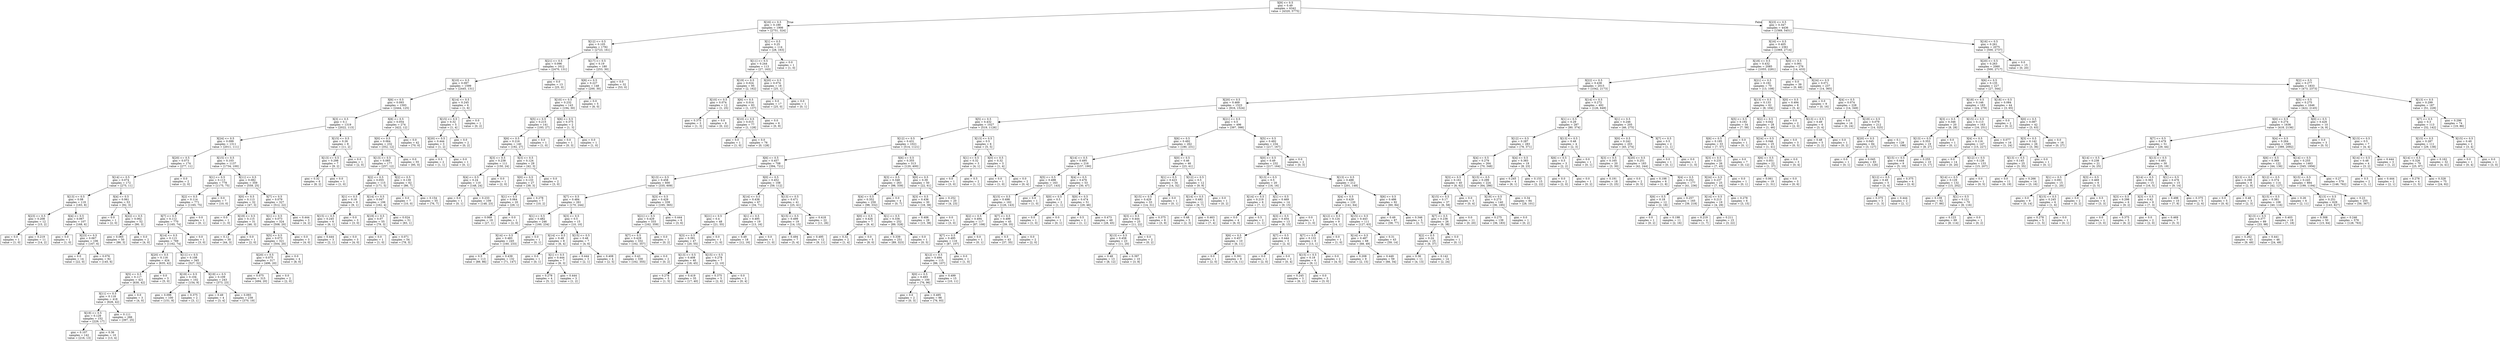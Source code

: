 digraph Tree {
node [shape=box] ;
0 [label="X[9] <= 0.5\ngini = 0.49\nsamples = 6342\nvalue = [4320, 5775]"] ;
1 [label="X[16] <= 0.5\ngini = 0.189\nsamples = 1906\nvalue = [2751, 324]"] ;
0 -> 1 [labeldistance=2.5, labelangle=45, headlabel="True"] ;
2 [label="X[12] <= 0.5\ngini = 0.105\nsamples = 1792\nvalue = [2723, 161]"] ;
1 -> 2 ;
3 [label="X[21] <= 0.5\ngini = 0.096\nsamples = 1612\nvalue = [2470, 131]"] ;
2 -> 3 ;
4 [label="X[10] <= 0.5\ngini = 0.097\nsamples = 1599\nvalue = [2445, 131]"] ;
3 -> 4 ;
5 [label="X[6] <= 0.5\ngini = 0.093\nsamples = 1593\nvalue = [2444, 125]"] ;
4 -> 5 ;
6 [label="X[3] <= 0.5\ngini = 0.1\nsamples = 1319\nvalue = [2022, 113]"] ;
5 -> 6 ;
7 [label="X[24] <= 0.5\ngini = 0.099\nsamples = 1311\nvalue = [2011, 111]"] ;
6 -> 7 ;
8 [label="X[20] <= 0.5\ngini = 0.073\nsamples = 174\nvalue = [277, 11]"] ;
7 -> 8 ;
9 [label="X[14] <= 0.5\ngini = 0.074\nsamples = 172\nvalue = [275, 11]"] ;
8 -> 9 ;
10 [label="X[13] <= 0.5\ngini = 0.08\nsamples = 119\nvalue = [183, 8]"] ;
9 -> 10 ;
11 [label="X[23] <= 0.5\ngini = 0.208\nsamples = 12\nvalue = [15, 2]"] ;
10 -> 11 ;
12 [label="gini = 0.0\nsamples = 1\nvalue = [1, 0]"] ;
11 -> 12 ;
13 [label="gini = 0.219\nsamples = 11\nvalue = [14, 2]"] ;
11 -> 13 ;
14 [label="X[4] <= 0.5\ngini = 0.067\nsamples = 107\nvalue = [168, 6]"] ;
10 -> 14 ;
15 [label="gini = 0.0\nsamples = 1\nvalue = [1, 0]"] ;
14 -> 15 ;
16 [label="X[23] <= 0.5\ngini = 0.067\nsamples = 106\nvalue = [167, 6]"] ;
14 -> 16 ;
17 [label="gini = 0.0\nsamples = 14\nvalue = [22, 0]"] ;
16 -> 17 ;
18 [label="gini = 0.076\nsamples = 92\nvalue = [145, 6]"] ;
16 -> 18 ;
19 [label="X[4] <= 0.5\ngini = 0.061\nsamples = 53\nvalue = [92, 3]"] ;
9 -> 19 ;
20 [label="gini = 0.0\nsamples = 1\nvalue = [2, 0]"] ;
19 -> 20 ;
21 [label="X[22] <= 0.5\ngini = 0.062\nsamples = 52\nvalue = [90, 3]"] ;
19 -> 21 ;
22 [label="gini = 0.065\nsamples = 50\nvalue = [86, 3]"] ;
21 -> 22 ;
23 [label="gini = 0.0\nsamples = 2\nvalue = [4, 0]"] ;
21 -> 23 ;
24 [label="gini = 0.0\nsamples = 2\nvalue = [2, 0]"] ;
8 -> 24 ;
25 [label="X[15] <= 0.5\ngini = 0.103\nsamples = 1137\nvalue = [1734, 100]"] ;
7 -> 25 ;
26 [label="X[1] <= 0.5\ngini = 0.113\nsamples = 778\nvalue = [1175, 75]"] ;
25 -> 26 ;
27 [label="X[2] <= 0.5\ngini = 0.114\nsamples = 771\nvalue = [1165, 75]"] ;
26 -> 27 ;
28 [label="X[7] <= 0.5\ngini = 0.112\nsamples = 770\nvalue = [1165, 74]"] ;
27 -> 28 ;
29 [label="X[14] <= 0.5\ngini = 0.113\nsamples = 769\nvalue = [1162, 74]"] ;
28 -> 29 ;
30 [label="X[20] <= 0.5\ngini = 0.116\nsamples = 424\nvalue = [635, 42]"] ;
29 -> 30 ;
31 [label="X[5] <= 0.5\ngini = 0.117\nsamples = 421\nvalue = [630, 42]"] ;
30 -> 31 ;
32 [label="X[11] <= 0.5\ngini = 0.118\nsamples = 418\nvalue = [626, 42]"] ;
31 -> 32 ;
33 [label="X[19] <= 0.5\ngini = 0.129\nsamples = 152\nvalue = [229, 17]"] ;
32 -> 33 ;
34 [label="gini = 0.107\nsamples = 142\nvalue = [216, 13]"] ;
33 -> 34 ;
35 [label="gini = 0.36\nsamples = 10\nvalue = [13, 4]"] ;
33 -> 35 ;
36 [label="gini = 0.111\nsamples = 266\nvalue = [397, 25]"] ;
32 -> 36 ;
37 [label="gini = 0.0\nsamples = 3\nvalue = [4, 0]"] ;
31 -> 37 ;
38 [label="gini = 0.0\nsamples = 3\nvalue = [5, 0]"] ;
30 -> 38 ;
39 [label="X[11] <= 0.5\ngini = 0.108\nsamples = 345\nvalue = [527, 32]"] ;
29 -> 39 ;
40 [label="X[19] <= 0.5\ngini = 0.104\nsamples = 102\nvalue = [154, 9]"] ;
39 -> 40 ;
41 [label="gini = 0.096\nsamples = 100\nvalue = [151, 8]"] ;
40 -> 41 ;
42 [label="gini = 0.375\nsamples = 2\nvalue = [3, 1]"] ;
40 -> 42 ;
43 [label="X[19] <= 0.5\ngini = 0.109\nsamples = 243\nvalue = [373, 23]"] ;
39 -> 43 ;
44 [label="gini = 0.49\nsamples = 4\nvalue = [3, 4]"] ;
43 -> 44 ;
45 [label="gini = 0.093\nsamples = 239\nvalue = [370, 19]"] ;
43 -> 45 ;
46 [label="gini = 0.0\nsamples = 1\nvalue = [3, 0]"] ;
28 -> 46 ;
47 [label="gini = 0.0\nsamples = 1\nvalue = [0, 1]"] ;
27 -> 47 ;
48 [label="gini = 0.0\nsamples = 7\nvalue = [10, 0]"] ;
26 -> 48 ;
49 [label="X[11] <= 0.5\ngini = 0.082\nsamples = 359\nvalue = [559, 25]"] ;
25 -> 49 ;
50 [label="X[0] <= 0.5\ngini = 0.113\nsamples = 32\nvalue = [47, 3]"] ;
49 -> 50 ;
51 [label="gini = 0.0\nsamples = 1\nvalue = [1, 0]"] ;
50 -> 51 ;
52 [label="X[19] <= 0.5\ngini = 0.115\nsamples = 31\nvalue = [46, 3]"] ;
50 -> 52 ;
53 [label="gini = 0.12\nsamples = 30\nvalue = [44, 3]"] ;
52 -> 53 ;
54 [label="gini = 0.0\nsamples = 1\nvalue = [2, 0]"] ;
52 -> 54 ;
55 [label="X[7] <= 0.5\ngini = 0.079\nsamples = 327\nvalue = [512, 22]"] ;
49 -> 55 ;
56 [label="X[1] <= 0.5\ngini = 0.073\nsamples = 324\nvalue = [508, 20]"] ;
55 -> 56 ;
57 [label="X[5] <= 0.5\ngini = 0.073\nsamples = 321\nvalue = [504, 20]"] ;
56 -> 57 ;
58 [label="X[20] <= 0.5\ngini = 0.075\nsamples = 317\nvalue = [496, 20]"] ;
57 -> 58 ;
59 [label="gini = 0.075\nsamples = 315\nvalue = [494, 20]"] ;
58 -> 59 ;
60 [label="gini = 0.0\nsamples = 2\nvalue = [2, 0]"] ;
58 -> 60 ;
61 [label="gini = 0.0\nsamples = 4\nvalue = [8, 0]"] ;
57 -> 61 ;
62 [label="gini = 0.0\nsamples = 3\nvalue = [4, 0]"] ;
56 -> 62 ;
63 [label="gini = 0.444\nsamples = 3\nvalue = [4, 2]"] ;
55 -> 63 ;
64 [label="X[15] <= 0.5\ngini = 0.26\nsamples = 8\nvalue = [11, 2]"] ;
6 -> 64 ;
65 [label="X[13] <= 0.5\ngini = 0.298\nsamples = 7\nvalue = [9, 2]"] ;
64 -> 65 ;
66 [label="gini = 0.32\nsamples = 6\nvalue = [8, 2]"] ;
65 -> 66 ;
67 [label="gini = 0.0\nsamples = 1\nvalue = [1, 0]"] ;
65 -> 67 ;
68 [label="gini = 0.0\nsamples = 1\nvalue = [2, 0]"] ;
64 -> 68 ;
69 [label="X[8] <= 0.5\ngini = 0.054\nsamples = 274\nvalue = [422, 12]"] ;
5 -> 69 ;
70 [label="X[0] <= 0.5\ngini = 0.064\nsamples = 232\nvalue = [352, 12]"] ;
69 -> 70 ;
71 [label="X[13] <= 0.5\ngini = 0.085\nsamples = 177\nvalue = [257, 12]"] ;
70 -> 71 ;
72 [label="X[2] <= 0.5\ngini = 0.055\nsamples = 115\nvalue = [171, 5]"] ;
71 -> 72 ;
73 [label="X[1] <= 0.5\ngini = 0.18\nsamples = 9\nvalue = [9, 1]"] ;
72 -> 73 ;
74 [label="X[15] <= 0.5\ngini = 0.245\nsamples = 6\nvalue = [6, 1]"] ;
73 -> 74 ;
75 [label="gini = 0.444\nsamples = 3\nvalue = [2, 1]"] ;
74 -> 75 ;
76 [label="gini = 0.0\nsamples = 3\nvalue = [4, 0]"] ;
74 -> 76 ;
77 [label="gini = 0.0\nsamples = 3\nvalue = [3, 0]"] ;
73 -> 77 ;
78 [label="X[14] <= 0.5\ngini = 0.047\nsamples = 106\nvalue = [162, 4]"] ;
72 -> 78 ;
79 [label="X[19] <= 0.5\ngini = 0.07\nsamples = 55\nvalue = [79, 3]"] ;
78 -> 79 ;
80 [label="gini = 0.0\nsamples = 1\nvalue = [1, 0]"] ;
79 -> 80 ;
81 [label="gini = 0.071\nsamples = 54\nvalue = [78, 3]"] ;
79 -> 81 ;
82 [label="gini = 0.024\nsamples = 51\nvalue = [83, 1]"] ;
78 -> 82 ;
83 [label="X[2] <= 0.5\ngini = 0.139\nsamples = 62\nvalue = [86, 7]"] ;
71 -> 83 ;
84 [label="gini = 0.0\nsamples = 7\nvalue = [10, 0]"] ;
83 -> 84 ;
85 [label="gini = 0.154\nsamples = 55\nvalue = [76, 7]"] ;
83 -> 85 ;
86 [label="gini = 0.0\nsamples = 55\nvalue = [95, 0]"] ;
70 -> 86 ;
87 [label="gini = 0.0\nsamples = 42\nvalue = [70, 0]"] ;
69 -> 87 ;
88 [label="X[14] <= 0.5\ngini = 0.245\nsamples = 6\nvalue = [1, 6]"] ;
4 -> 88 ;
89 [label="X[15] <= 0.5\ngini = 0.32\nsamples = 5\nvalue = [1, 4]"] ;
88 -> 89 ;
90 [label="X[20] <= 0.5\ngini = 0.444\nsamples = 3\nvalue = [1, 2]"] ;
89 -> 90 ;
91 [label="gini = 0.5\nsamples = 2\nvalue = [1, 1]"] ;
90 -> 91 ;
92 [label="gini = 0.0\nsamples = 1\nvalue = [0, 1]"] ;
90 -> 92 ;
93 [label="gini = 0.0\nsamples = 2\nvalue = [0, 2]"] ;
89 -> 93 ;
94 [label="gini = 0.0\nsamples = 1\nvalue = [0, 2]"] ;
88 -> 94 ;
95 [label="gini = 0.0\nsamples = 13\nvalue = [25, 0]"] ;
3 -> 95 ;
96 [label="X[17] <= 0.5\ngini = 0.19\nsamples = 180\nvalue = [253, 30]"] ;
2 -> 96 ;
97 [label="X[8] <= 0.5\ngini = 0.227\nsamples = 148\nvalue = [200, 30]"] ;
96 -> 97 ;
98 [label="X[10] <= 0.5\ngini = 0.232\nsamples = 143\nvalue = [194, 30]"] ;
97 -> 98 ;
99 [label="X[5] <= 0.5\ngini = 0.215\nsamples = 141\nvalue = [193, 27]"] ;
98 -> 99 ;
100 [label="X[6] <= 0.5\ngini = 0.216\nsamples = 140\nvalue = [192, 27]"] ;
99 -> 100 ;
101 [label="X[3] <= 0.5\ngini = 0.238\nsamples = 111\nvalue = [150, 24]"] ;
100 -> 101 ;
102 [label="X[4] <= 0.5\ngini = 0.24\nsamples = 110\nvalue = [148, 24]"] ;
101 -> 102 ;
103 [label="gini = 0.0\nsamples = 1\nvalue = [0, 1]"] ;
102 -> 103 ;
104 [label="gini = 0.233\nsamples = 109\nvalue = [148, 23]"] ;
102 -> 104 ;
105 [label="gini = 0.0\nsamples = 1\nvalue = [2, 0]"] ;
101 -> 105 ;
106 [label="X[3] <= 0.5\ngini = 0.124\nsamples = 29\nvalue = [42, 3]"] ;
100 -> 106 ;
107 [label="X[0] <= 0.5\ngini = 0.133\nsamples = 27\nvalue = [39, 3]"] ;
106 -> 107 ;
108 [label="X[1] <= 0.5\ngini = 0.064\nsamples = 20\nvalue = [29, 1]"] ;
107 -> 108 ;
109 [label="gini = 0.069\nsamples = 19\nvalue = [27, 1]"] ;
108 -> 109 ;
110 [label="gini = 0.0\nsamples = 1\nvalue = [2, 0]"] ;
108 -> 110 ;
111 [label="gini = 0.278\nsamples = 7\nvalue = [10, 2]"] ;
107 -> 111 ;
112 [label="gini = 0.0\nsamples = 2\nvalue = [3, 0]"] ;
106 -> 112 ;
113 [label="gini = 0.0\nsamples = 1\nvalue = [1, 0]"] ;
99 -> 113 ;
114 [label="X[6] <= 0.5\ngini = 0.375\nsamples = 2\nvalue = [1, 3]"] ;
98 -> 114 ;
115 [label="gini = 0.0\nsamples = 1\nvalue = [0, 3]"] ;
114 -> 115 ;
116 [label="gini = 0.0\nsamples = 1\nvalue = [1, 0]"] ;
114 -> 116 ;
117 [label="gini = 0.0\nsamples = 5\nvalue = [6, 0]"] ;
97 -> 117 ;
118 [label="gini = 0.0\nsamples = 32\nvalue = [53, 0]"] ;
96 -> 118 ;
119 [label="X[1] <= 0.5\ngini = 0.25\nsamples = 114\nvalue = [28, 163]"] ;
1 -> 119 ;
120 [label="X[11] <= 0.5\ngini = 0.244\nsamples = 113\nvalue = [27, 163]"] ;
119 -> 120 ;
121 [label="X[19] <= 0.5\ngini = 0.024\nsamples = 95\nvalue = [2, 162]"] ;
120 -> 121 ;
122 [label="X[10] <= 0.5\ngini = 0.074\nsamples = 12\nvalue = [1, 25]"] ;
121 -> 122 ;
123 [label="gini = 0.375\nsamples = 3\nvalue = [1, 3]"] ;
122 -> 123 ;
124 [label="gini = 0.0\nsamples = 9\nvalue = [0, 22]"] ;
122 -> 124 ;
125 [label="X[6] <= 0.5\ngini = 0.014\nsamples = 83\nvalue = [1, 137]"] ;
121 -> 125 ;
126 [label="X[10] <= 0.5\ngini = 0.015\nsamples = 77\nvalue = [1, 128]"] ;
125 -> 126 ;
127 [label="gini = 0.0\nsamples = 1\nvalue = [1, 0]"] ;
126 -> 127 ;
128 [label="gini = 0.0\nsamples = 76\nvalue = [0, 128]"] ;
126 -> 128 ;
129 [label="gini = 0.0\nsamples = 6\nvalue = [0, 9]"] ;
125 -> 129 ;
130 [label="X[20] <= 0.5\ngini = 0.074\nsamples = 18\nvalue = [25, 1]"] ;
120 -> 130 ;
131 [label="gini = 0.0\nsamples = 17\nvalue = [25, 0]"] ;
130 -> 131 ;
132 [label="gini = 0.0\nsamples = 1\nvalue = [0, 1]"] ;
130 -> 132 ;
133 [label="gini = 0.0\nsamples = 1\nvalue = [1, 0]"] ;
119 -> 133 ;
134 [label="X[23] <= 0.5\ngini = 0.347\nsamples = 4436\nvalue = [1569, 5451]"] ;
0 -> 134 [labeldistance=2.5, labelangle=-45, headlabel="False"] ;
135 [label="X[16] <= 0.5\ngini = 0.405\nsamples = 2361\nvalue = [1069, 2714]"] ;
134 -> 135 ;
136 [label="X[18] <= 0.5\ngini = 0.432\nsamples = 2085\nvalue = [1055, 2281]"] ;
135 -> 136 ;
137 [label="X[22] <= 0.5\ngini = 0.438\nsamples = 2015\nvalue = [1042, 2173]"] ;
136 -> 137 ;
138 [label="X[20] <= 0.5\ngini = 0.469\nsamples = 1523\nvalue = [916, 1524]"] ;
137 -> 138 ;
139 [label="X[5] <= 0.5\ngini = 0.432\nsamples = 1027\nvalue = [519, 1126]"] ;
138 -> 139 ;
140 [label="X[12] <= 0.5\ngini = 0.431\nsamples = 1021\nvalue = [514, 1121]"] ;
139 -> 140 ;
141 [label="X[6] <= 0.5\ngini = 0.457\nsamples = 708\nvalue = [394, 721]"] ;
140 -> 141 ;
142 [label="X[13] <= 0.5\ngini = 0.458\nsamples = 600\nvalue = [335, 609]"] ;
141 -> 142 ;
143 [label="X[7] <= 0.5\ngini = 0.484\nsamples = 261\nvalue = [170, 244]"] ;
142 -> 143 ;
144 [label="X[1] <= 0.5\ngini = 0.482\nsamples = 246\nvalue = [160, 234]"] ;
143 -> 144 ;
145 [label="X[14] <= 0.5\ngini = 0.483\nsamples = 245\nvalue = [160, 233]"] ;
144 -> 145 ;
146 [label="gini = 0.5\nsamples = 113\nvalue = [89, 86]"] ;
145 -> 146 ;
147 [label="gini = 0.439\nsamples = 132\nvalue = [71, 147]"] ;
145 -> 147 ;
148 [label="gini = 0.0\nsamples = 1\nvalue = [0, 1]"] ;
144 -> 148 ;
149 [label="X[3] <= 0.5\ngini = 0.5\nsamples = 15\nvalue = [10, 10]"] ;
143 -> 149 ;
150 [label="X[14] <= 0.5\ngini = 0.48\nsamples = 8\nvalue = [6, 4]"] ;
149 -> 150 ;
151 [label="gini = 0.0\nsamples = 1\nvalue = [0, 1]"] ;
150 -> 151 ;
152 [label="X[1] <= 0.5\ngini = 0.444\nsamples = 7\nvalue = [6, 3]"] ;
150 -> 152 ;
153 [label="gini = 0.278\nsamples = 4\nvalue = [5, 1]"] ;
152 -> 153 ;
154 [label="gini = 0.444\nsamples = 3\nvalue = [1, 2]"] ;
152 -> 154 ;
155 [label="X[15] <= 0.5\ngini = 0.48\nsamples = 7\nvalue = [4, 6]"] ;
149 -> 155 ;
156 [label="gini = 0.444\nsamples = 3\nvalue = [2, 1]"] ;
155 -> 156 ;
157 [label="gini = 0.408\nsamples = 4\nvalue = [2, 5]"] ;
155 -> 157 ;
158 [label="X[3] <= 0.5\ngini = 0.429\nsamples = 339\nvalue = [165, 365]"] ;
142 -> 158 ;
159 [label="X[21] <= 0.5\ngini = 0.429\nsamples = 333\nvalue = [162, 359]"] ;
158 -> 159 ;
160 [label="X[7] <= 0.5\ngini = 0.429\nsamples = 332\nvalue = [162, 357]"] ;
159 -> 160 ;
161 [label="gini = 0.43\nsamples = 330\nvalue = [162, 355]"] ;
160 -> 161 ;
162 [label="gini = 0.0\nsamples = 2\nvalue = [0, 2]"] ;
160 -> 162 ;
163 [label="gini = 0.0\nsamples = 1\nvalue = [0, 2]"] ;
159 -> 163 ;
164 [label="gini = 0.444\nsamples = 6\nvalue = [3, 6]"] ;
158 -> 164 ;
165 [label="X[0] <= 0.5\ngini = 0.452\nsamples = 108\nvalue = [59, 112]"] ;
141 -> 165 ;
166 [label="X[14] <= 0.5\ngini = 0.438\nsamples = 67\nvalue = [34, 71]"] ;
165 -> 166 ;
167 [label="X[21] <= 0.5\ngini = 0.4\nsamples = 48\nvalue = [21, 55]"] ;
166 -> 167 ;
168 [label="X[3] <= 0.5\ngini = 0.391\nsamples = 47\nvalue = [20, 55]"] ;
167 -> 168 ;
169 [label="X[13] <= 0.5\ngini = 0.408\nsamples = 40\nvalue = [18, 45]"] ;
168 -> 169 ;
170 [label="gini = 0.278\nsamples = 5\nvalue = [1, 5]"] ;
169 -> 170 ;
171 [label="gini = 0.419\nsamples = 35\nvalue = [17, 40]"] ;
169 -> 171 ;
172 [label="X[15] <= 0.5\ngini = 0.278\nsamples = 7\nvalue = [2, 10]"] ;
168 -> 172 ;
173 [label="gini = 0.375\nsamples = 5\nvalue = [2, 6]"] ;
172 -> 173 ;
174 [label="gini = 0.0\nsamples = 2\nvalue = [0, 4]"] ;
172 -> 174 ;
175 [label="gini = 0.0\nsamples = 1\nvalue = [1, 0]"] ;
167 -> 175 ;
176 [label="X[1] <= 0.5\ngini = 0.495\nsamples = 19\nvalue = [13, 16]"] ;
166 -> 176 ;
177 [label="gini = 0.49\nsamples = 18\nvalue = [12, 16]"] ;
176 -> 177 ;
178 [label="gini = 0.0\nsamples = 1\nvalue = [1, 0]"] ;
176 -> 178 ;
179 [label="X[13] <= 0.5\ngini = 0.471\nsamples = 41\nvalue = [25, 41]"] ;
165 -> 179 ;
180 [label="X[15] <= 0.5\ngini = 0.499\nsamples = 19\nvalue = [14, 15]"] ;
179 -> 180 ;
181 [label="gini = 0.494\nsamples = 7\nvalue = [5, 4]"] ;
180 -> 181 ;
182 [label="gini = 0.495\nsamples = 12\nvalue = [9, 11]"] ;
180 -> 182 ;
183 [label="gini = 0.418\nsamples = 22\nvalue = [11, 26]"] ;
179 -> 183 ;
184 [label="X[6] <= 0.5\ngini = 0.355\nsamples = 313\nvalue = [120, 400]"] ;
140 -> 184 ;
185 [label="X[3] <= 0.5\ngini = 0.348\nsamples = 263\nvalue = [98, 339]"] ;
184 -> 185 ;
186 [label="X[4] <= 0.5\ngini = 0.352\nsamples = 259\nvalue = [98, 332]"] ;
185 -> 186 ;
187 [label="X[0] <= 0.5\ngini = 0.426\nsamples = 7\nvalue = [9, 4]"] ;
186 -> 187 ;
188 [label="gini = 0.32\nsamples = 2\nvalue = [1, 4]"] ;
187 -> 188 ;
189 [label="gini = 0.0\nsamples = 5\nvalue = [8, 0]"] ;
187 -> 189 ;
190 [label="X[1] <= 0.5\ngini = 0.336\nsamples = 252\nvalue = [89, 328]"] ;
186 -> 190 ;
191 [label="gini = 0.339\nsamples = 251\nvalue = [89, 323]"] ;
190 -> 191 ;
192 [label="gini = 0.0\nsamples = 1\nvalue = [0, 5]"] ;
190 -> 192 ;
193 [label="gini = 0.0\nsamples = 4\nvalue = [0, 7]"] ;
185 -> 193 ;
194 [label="X[0] <= 0.5\ngini = 0.39\nsamples = 50\nvalue = [22, 61]"] ;
184 -> 194 ;
195 [label="X[3] <= 0.5\ngini = 0.436\nsamples = 30\nvalue = [18, 38]"] ;
194 -> 195 ;
196 [label="gini = 0.406\nsamples = 29\nvalue = [15, 38]"] ;
195 -> 196 ;
197 [label="gini = 0.0\nsamples = 1\nvalue = [3, 0]"] ;
195 -> 197 ;
198 [label="gini = 0.252\nsamples = 20\nvalue = [4, 23]"] ;
194 -> 198 ;
199 [label="X[13] <= 0.5\ngini = 0.5\nsamples = 6\nvalue = [5, 5]"] ;
139 -> 199 ;
200 [label="X[1] <= 0.5\ngini = 0.32\nsamples = 3\nvalue = [4, 1]"] ;
199 -> 200 ;
201 [label="gini = 0.0\nsamples = 1\nvalue = [3, 0]"] ;
200 -> 201 ;
202 [label="gini = 0.5\nsamples = 2\nvalue = [1, 1]"] ;
200 -> 202 ;
203 [label="X[0] <= 0.5\ngini = 0.32\nsamples = 3\nvalue = [1, 4]"] ;
199 -> 203 ;
204 [label="gini = 0.0\nsamples = 1\nvalue = [1, 0]"] ;
203 -> 204 ;
205 [label="gini = 0.0\nsamples = 2\nvalue = [0, 4]"] ;
203 -> 205 ;
206 [label="X[21] <= 0.5\ngini = 0.5\nsamples = 496\nvalue = [397, 398]"] ;
138 -> 206 ;
207 [label="X[6] <= 0.5\ngini = 0.492\nsamples = 262\nvalue = [180, 231]"] ;
206 -> 207 ;
208 [label="X[14] <= 0.5\ngini = 0.495\nsamples = 216\nvalue = [157, 190]"] ;
207 -> 208 ;
209 [label="X[5] <= 0.5\ngini = 0.498\nsamples = 163\nvalue = [127, 143]"] ;
208 -> 209 ;
210 [label="X[15] <= 0.5\ngini = 0.498\nsamples = 162\nvalue = [126, 143]"] ;
209 -> 210 ;
211 [label="X[2] <= 0.5\ngini = 0.494\nsamples = 117\nvalue = [87, 108]"] ;
210 -> 211 ;
212 [label="X[7] <= 0.5\ngini = 0.495\nsamples = 116\nvalue = [87, 107]"] ;
211 -> 212 ;
213 [label="X[12] <= 0.5\ngini = 0.494\nsamples = 115\nvalue = [86, 107]"] ;
212 -> 213 ;
214 [label="X[0] <= 0.5\ngini = 0.493\nsamples = 100\nvalue = [76, 96]"] ;
213 -> 214 ;
215 [label="gini = 0.0\nsamples = 2\nvalue = [0, 3]"] ;
214 -> 215 ;
216 [label="gini = 0.495\nsamples = 98\nvalue = [76, 93]"] ;
214 -> 216 ;
217 [label="gini = 0.499\nsamples = 15\nvalue = [10, 11]"] ;
213 -> 217 ;
218 [label="gini = 0.0\nsamples = 1\nvalue = [1, 0]"] ;
212 -> 218 ;
219 [label="gini = 0.0\nsamples = 1\nvalue = [0, 1]"] ;
211 -> 219 ;
220 [label="X[7] <= 0.5\ngini = 0.499\nsamples = 45\nvalue = [39, 35]"] ;
210 -> 220 ;
221 [label="gini = 0.5\nsamples = 43\nvalue = [37, 35]"] ;
220 -> 221 ;
222 [label="gini = 0.0\nsamples = 2\nvalue = [2, 0]"] ;
220 -> 222 ;
223 [label="gini = 0.0\nsamples = 1\nvalue = [1, 0]"] ;
209 -> 223 ;
224 [label="X[4] <= 0.5\ngini = 0.476\nsamples = 53\nvalue = [30, 47]"] ;
208 -> 224 ;
225 [label="X[0] <= 0.5\ngini = 0.5\nsamples = 2\nvalue = [1, 1]"] ;
224 -> 225 ;
226 [label="gini = 0.0\nsamples = 1\nvalue = [1, 0]"] ;
225 -> 226 ;
227 [label="gini = 0.0\nsamples = 1\nvalue = [0, 1]"] ;
225 -> 227 ;
228 [label="X[0] <= 0.5\ngini = 0.474\nsamples = 51\nvalue = [29, 46]"] ;
224 -> 228 ;
229 [label="gini = 0.5\nsamples = 2\nvalue = [1, 1]"] ;
228 -> 229 ;
230 [label="gini = 0.473\nsamples = 49\nvalue = [28, 45]"] ;
228 -> 230 ;
231 [label="X[0] <= 0.5\ngini = 0.46\nsamples = 46\nvalue = [23, 41]"] ;
207 -> 231 ;
232 [label="X[1] <= 0.5\ngini = 0.423\nsamples = 34\nvalue = [14, 32]"] ;
231 -> 232 ;
233 [label="X[15] <= 0.5\ngini = 0.429\nsamples = 33\nvalue = [14, 31]"] ;
232 -> 233 ;
234 [label="X[3] <= 0.5\ngini = 0.444\nsamples = 25\nvalue = [11, 22]"] ;
233 -> 234 ;
235 [label="X[13] <= 0.5\ngini = 0.458\nsamples = 23\nvalue = [11, 20]"] ;
234 -> 235 ;
236 [label="gini = 0.48\nsamples = 13\nvalue = [8, 12]"] ;
235 -> 236 ;
237 [label="gini = 0.397\nsamples = 10\nvalue = [3, 8]"] ;
235 -> 237 ;
238 [label="gini = 0.0\nsamples = 2\nvalue = [0, 2]"] ;
234 -> 238 ;
239 [label="gini = 0.375\nsamples = 8\nvalue = [3, 9]"] ;
233 -> 239 ;
240 [label="gini = 0.0\nsamples = 1\nvalue = [0, 1]"] ;
232 -> 240 ;
241 [label="X[12] <= 0.5\ngini = 0.5\nsamples = 12\nvalue = [9, 9]"] ;
231 -> 241 ;
242 [label="X[14] <= 0.5\ngini = 0.492\nsamples = 11\nvalue = [9, 7]"] ;
241 -> 242 ;
243 [label="gini = 0.48\nsamples = 5\nvalue = [2, 3]"] ;
242 -> 243 ;
244 [label="gini = 0.463\nsamples = 6\nvalue = [7, 4]"] ;
242 -> 244 ;
245 [label="gini = 0.0\nsamples = 1\nvalue = [0, 2]"] ;
241 -> 245 ;
246 [label="X[5] <= 0.5\ngini = 0.492\nsamples = 234\nvalue = [217, 167]"] ;
206 -> 246 ;
247 [label="X[0] <= 0.5\ngini = 0.49\nsamples = 232\nvalue = [217, 164]"] ;
246 -> 247 ;
248 [label="X[13] <= 0.5\ngini = 0.5\nsamples = 20\nvalue = [16, 16]"] ;
247 -> 248 ;
249 [label="X[14] <= 0.5\ngini = 0.219\nsamples = 6\nvalue = [7, 1]"] ;
248 -> 249 ;
250 [label="gini = 0.0\nsamples = 4\nvalue = [6, 0]"] ;
249 -> 250 ;
251 [label="gini = 0.5\nsamples = 2\nvalue = [1, 1]"] ;
249 -> 251 ;
252 [label="X[1] <= 0.5\ngini = 0.469\nsamples = 14\nvalue = [9, 15]"] ;
248 -> 252 ;
253 [label="X[3] <= 0.5\ngini = 0.454\nsamples = 13\nvalue = [8, 15]"] ;
252 -> 253 ;
254 [label="X[6] <= 0.5\ngini = 0.457\nsamples = 10\nvalue = [6, 11]"] ;
253 -> 254 ;
255 [label="gini = 0.0\nsamples = 1\nvalue = [2, 0]"] ;
254 -> 255 ;
256 [label="gini = 0.391\nsamples = 9\nvalue = [4, 11]"] ;
254 -> 256 ;
257 [label="X[7] <= 0.5\ngini = 0.444\nsamples = 3\nvalue = [2, 4]"] ;
253 -> 257 ;
258 [label="gini = 0.0\nsamples = 1\nvalue = [2, 0]"] ;
257 -> 258 ;
259 [label="gini = 0.0\nsamples = 2\nvalue = [0, 4]"] ;
257 -> 259 ;
260 [label="gini = 0.0\nsamples = 1\nvalue = [1, 0]"] ;
252 -> 260 ;
261 [label="X[13] <= 0.5\ngini = 0.488\nsamples = 212\nvalue = [201, 148]"] ;
247 -> 261 ;
262 [label="X[4] <= 0.5\ngini = 0.429\nsamples = 120\nvalue = [141, 64]"] ;
261 -> 262 ;
263 [label="X[12] <= 0.5\ngini = 0.124\nsamples = 9\nvalue = [14, 1]"] ;
262 -> 263 ;
264 [label="X[7] <= 0.5\ngini = 0.133\nsamples = 8\nvalue = [13, 1]"] ;
263 -> 264 ;
265 [label="X[15] <= 0.5\ngini = 0.18\nsamples = 6\nvalue = [9, 1]"] ;
264 -> 265 ;
266 [label="gini = 0.245\nsamples = 3\nvalue = [6, 1]"] ;
265 -> 266 ;
267 [label="gini = 0.0\nsamples = 3\nvalue = [3, 0]"] ;
265 -> 267 ;
268 [label="gini = 0.0\nsamples = 2\nvalue = [4, 0]"] ;
264 -> 268 ;
269 [label="gini = 0.0\nsamples = 1\nvalue = [1, 0]"] ;
263 -> 269 ;
270 [label="X[15] <= 0.5\ngini = 0.443\nsamples = 111\nvalue = [127, 63]"] ;
262 -> 270 ;
271 [label="X[14] <= 0.5\ngini = 0.487\nsamples = 68\nvalue = [68, 49]"] ;
270 -> 271 ;
272 [label="gini = 0.208\nsamples = 9\nvalue = [2, 15]"] ;
271 -> 272 ;
273 [label="gini = 0.449\nsamples = 59\nvalue = [66, 34]"] ;
271 -> 273 ;
274 [label="gini = 0.31\nsamples = 43\nvalue = [59, 14]"] ;
270 -> 274 ;
275 [label="X[6] <= 0.5\ngini = 0.486\nsamples = 92\nvalue = [60, 84]"] ;
261 -> 275 ;
276 [label="gini = 0.49\nsamples = 87\nvalue = [58, 77]"] ;
275 -> 276 ;
277 [label="gini = 0.346\nsamples = 5\nvalue = [2, 7]"] ;
275 -> 277 ;
278 [label="gini = 0.0\nsamples = 2\nvalue = [0, 3]"] ;
246 -> 278 ;
279 [label="X[14] <= 0.5\ngini = 0.272\nsamples = 492\nvalue = [126, 649]"] ;
137 -> 279 ;
280 [label="X[1] <= 0.5\ngini = 0.29\nsamples = 287\nvalue = [80, 374]"] ;
279 -> 280 ;
281 [label="X[12] <= 0.5\ngini = 0.287\nsamples = 283\nvalue = [78, 371]"] ;
280 -> 281 ;
282 [label="X[4] <= 0.5\ngini = 0.279\nsamples = 264\nvalue = [70, 348]"] ;
281 -> 282 ;
283 [label="X[3] <= 0.5\ngini = 0.161\nsamples = 40\nvalue = [6, 62]"] ;
282 -> 283 ;
284 [label="X[15] <= 0.5\ngini = 0.17\nsamples = 37\nvalue = [6, 58]"] ;
283 -> 284 ;
285 [label="X[7] <= 0.5\ngini = 0.236\nsamples = 26\nvalue = [6, 38]"] ;
284 -> 285 ;
286 [label="X[2] <= 0.5\ngini = 0.24\nsamples = 25\nvalue = [6, 37]"] ;
285 -> 286 ;
287 [label="gini = 0.36\nsamples = 11\nvalue = [4, 13]"] ;
286 -> 287 ;
288 [label="gini = 0.142\nsamples = 14\nvalue = [2, 24]"] ;
286 -> 288 ;
289 [label="gini = 0.0\nsamples = 1\nvalue = [0, 1]"] ;
285 -> 289 ;
290 [label="gini = 0.0\nsamples = 11\nvalue = [0, 20]"] ;
284 -> 290 ;
291 [label="gini = 0.0\nsamples = 3\nvalue = [0, 4]"] ;
283 -> 291 ;
292 [label="X[15] <= 0.5\ngini = 0.299\nsamples = 224\nvalue = [64, 286]"] ;
282 -> 292 ;
293 [label="X[19] <= 0.5\ngini = 0.273\nsamples = 140\nvalue = [36, 185]"] ;
292 -> 293 ;
294 [label="gini = 0.275\nsamples = 139\nvalue = [36, 183]"] ;
293 -> 294 ;
295 [label="gini = 0.0\nsamples = 1\nvalue = [0, 2]"] ;
293 -> 295 ;
296 [label="gini = 0.34\nsamples = 84\nvalue = [28, 101]"] ;
292 -> 296 ;
297 [label="X[4] <= 0.5\ngini = 0.383\nsamples = 19\nvalue = [8, 23]"] ;
281 -> 297 ;
298 [label="gini = 0.245\nsamples = 4\nvalue = [6, 1]"] ;
297 -> 298 ;
299 [label="gini = 0.153\nsamples = 15\nvalue = [2, 22]"] ;
297 -> 299 ;
300 [label="X[13] <= 0.5\ngini = 0.48\nsamples = 4\nvalue = [2, 3]"] ;
280 -> 300 ;
301 [label="X[6] <= 0.5\ngini = 0.5\nsamples = 3\nvalue = [2, 2]"] ;
300 -> 301 ;
302 [label="gini = 0.0\nsamples = 2\nvalue = [2, 0]"] ;
301 -> 302 ;
303 [label="gini = 0.0\nsamples = 1\nvalue = [0, 2]"] ;
301 -> 303 ;
304 [label="gini = 0.0\nsamples = 1\nvalue = [0, 1]"] ;
300 -> 304 ;
305 [label="X[1] <= 0.5\ngini = 0.246\nsamples = 205\nvalue = [46, 275]"] ;
279 -> 305 ;
306 [label="X[0] <= 0.5\ngini = 0.242\nsamples = 203\nvalue = [45, 274]"] ;
305 -> 306 ;
307 [label="X[3] <= 0.5\ngini = 0.165\nsamples = 20\nvalue = [3, 30]"] ;
306 -> 307 ;
308 [label="gini = 0.191\nsamples = 18\nvalue = [3, 25]"] ;
307 -> 308 ;
309 [label="gini = 0.0\nsamples = 2\nvalue = [0, 5]"] ;
307 -> 309 ;
310 [label="X[20] <= 0.5\ngini = 0.251\nsamples = 183\nvalue = [42, 244]"] ;
306 -> 310 ;
311 [label="gini = 0.198\nsamples = 6\nvalue = [1, 8]"] ;
310 -> 311 ;
312 [label="X[4] <= 0.5\ngini = 0.252\nsamples = 177\nvalue = [41, 236]"] ;
310 -> 312 ;
313 [label="X[6] <= 0.5\ngini = 0.18\nsamples = 12\nvalue = [2, 18]"] ;
312 -> 313 ;
314 [label="gini = 0.0\nsamples = 1\nvalue = [0, 2]"] ;
313 -> 314 ;
315 [label="gini = 0.198\nsamples = 11\nvalue = [2, 16]"] ;
313 -> 315 ;
316 [label="gini = 0.257\nsamples = 165\nvalue = [39, 218]"] ;
312 -> 316 ;
317 [label="X[7] <= 0.5\ngini = 0.5\nsamples = 2\nvalue = [1, 1]"] ;
305 -> 317 ;
318 [label="gini = 0.0\nsamples = 1\nvalue = [0, 1]"] ;
317 -> 318 ;
319 [label="gini = 0.0\nsamples = 1\nvalue = [1, 0]"] ;
317 -> 319 ;
320 [label="X[21] <= 0.5\ngini = 0.192\nsamples = 70\nvalue = [13, 108]"] ;
136 -> 320 ;
321 [label="X[13] <= 0.5\ngini = 0.133\nsamples = 62\nvalue = [8, 104]"] ;
320 -> 321 ;
322 [label="X[5] <= 0.5\ngini = 0.192\nsamples = 34\nvalue = [7, 58]"] ;
321 -> 322 ;
323 [label="X[6] <= 0.5\ngini = 0.195\nsamples = 33\nvalue = [7, 57]"] ;
322 -> 323 ;
324 [label="X[3] <= 0.5\ngini = 0.233\nsamples = 26\nvalue = [7, 45]"] ;
323 -> 324 ;
325 [label="X[24] <= 0.5\ngini = 0.237\nsamples = 25\nvalue = [7, 44]"] ;
324 -> 325 ;
326 [label="X[14] <= 0.5\ngini = 0.213\nsamples = 19\nvalue = [4, 29]"] ;
325 -> 326 ;
327 [label="gini = 0.219\nsamples = 4\nvalue = [1, 7]"] ;
326 -> 327 ;
328 [label="gini = 0.211\nsamples = 15\nvalue = [3, 22]"] ;
326 -> 328 ;
329 [label="gini = 0.278\nsamples = 6\nvalue = [3, 15]"] ;
325 -> 329 ;
330 [label="gini = 0.0\nsamples = 1\nvalue = [0, 1]"] ;
324 -> 330 ;
331 [label="gini = 0.0\nsamples = 7\nvalue = [0, 12]"] ;
323 -> 331 ;
332 [label="gini = 0.0\nsamples = 1\nvalue = [0, 1]"] ;
322 -> 332 ;
333 [label="X[2] <= 0.5\ngini = 0.042\nsamples = 28\nvalue = [1, 46]"] ;
321 -> 333 ;
334 [label="X[24] <= 0.5\ngini = 0.046\nsamples = 25\nvalue = [1, 41]"] ;
333 -> 334 ;
335 [label="X[6] <= 0.5\ngini = 0.051\nsamples = 22\nvalue = [1, 37]"] ;
334 -> 335 ;
336 [label="gini = 0.061\nsamples = 19\nvalue = [1, 31]"] ;
335 -> 336 ;
337 [label="gini = 0.0\nsamples = 3\nvalue = [0, 6]"] ;
335 -> 337 ;
338 [label="gini = 0.0\nsamples = 3\nvalue = [0, 4]"] ;
334 -> 338 ;
339 [label="gini = 0.0\nsamples = 3\nvalue = [0, 5]"] ;
333 -> 339 ;
340 [label="X[0] <= 0.5\ngini = 0.494\nsamples = 8\nvalue = [5, 4]"] ;
320 -> 340 ;
341 [label="gini = 0.0\nsamples = 2\nvalue = [2, 0]"] ;
340 -> 341 ;
342 [label="X[13] <= 0.5\ngini = 0.49\nsamples = 6\nvalue = [3, 4]"] ;
340 -> 342 ;
343 [label="gini = 0.48\nsamples = 5\nvalue = [3, 2]"] ;
342 -> 343 ;
344 [label="gini = 0.0\nsamples = 1\nvalue = [0, 2]"] ;
342 -> 344 ;
345 [label="X[0] <= 0.5\ngini = 0.061\nsamples = 276\nvalue = [14, 433]"] ;
135 -> 345 ;
346 [label="gini = 0.0\nsamples = 39\nvalue = [0, 68]"] ;
345 -> 346 ;
347 [label="X[24] <= 0.5\ngini = 0.071\nsamples = 237\nvalue = [14, 365]"] ;
345 -> 347 ;
348 [label="gini = 0.0\nsamples = 9\nvalue = [0, 16]"] ;
347 -> 348 ;
349 [label="X[4] <= 0.5\ngini = 0.074\nsamples = 228\nvalue = [14, 349]"] ;
347 -> 349 ;
350 [label="gini = 0.0\nsamples = 16\nvalue = [0, 24]"] ;
349 -> 350 ;
351 [label="X[19] <= 0.5\ngini = 0.079\nsamples = 212\nvalue = [14, 325]"] ;
349 -> 351 ;
352 [label="X[20] <= 0.5\ngini = 0.045\nsamples = 84\nvalue = [3, 127]"] ;
351 -> 352 ;
353 [label="gini = 0.0\nsamples = 1\nvalue = [0, 1]"] ;
352 -> 353 ;
354 [label="gini = 0.045\nsamples = 83\nvalue = [3, 126]"] ;
352 -> 354 ;
355 [label="gini = 0.1\nsamples = 128\nvalue = [11, 198]"] ;
351 -> 355 ;
356 [label="X[16] <= 0.5\ngini = 0.261\nsamples = 2075\nvalue = [500, 2737]"] ;
134 -> 356 ;
357 [label="X[20] <= 0.5\ngini = 0.263\nsamples = 2060\nvalue = [500, 2717]"] ;
356 -> 357 ;
358 [label="X[6] <= 0.5\ngini = 0.135\nsamples = 227\nvalue = [27, 344]"] ;
357 -> 358 ;
359 [label="X[18] <= 0.5\ngini = 0.146\nsamples = 183\nvalue = [24, 279]"] ;
358 -> 359 ;
360 [label="X[3] <= 0.5\ngini = 0.346\nsamples = 20\nvalue = [8, 28]"] ;
359 -> 360 ;
361 [label="X[13] <= 0.5\ngini = 0.353\nsamples = 19\nvalue = [8, 27]"] ;
360 -> 361 ;
362 [label="X[15] <= 0.5\ngini = 0.444\nsamples = 9\nvalue = [5, 10]"] ;
361 -> 362 ;
363 [label="X[12] <= 0.5\ngini = 0.49\nsamples = 5\nvalue = [3, 4]"] ;
362 -> 363 ;
364 [label="gini = 0.375\nsamples = 3\nvalue = [1, 3]"] ;
363 -> 364 ;
365 [label="gini = 0.444\nsamples = 2\nvalue = [2, 1]"] ;
363 -> 365 ;
366 [label="gini = 0.375\nsamples = 4\nvalue = [2, 6]"] ;
362 -> 366 ;
367 [label="gini = 0.255\nsamples = 10\nvalue = [3, 17]"] ;
361 -> 367 ;
368 [label="gini = 0.0\nsamples = 1\nvalue = [0, 1]"] ;
360 -> 368 ;
369 [label="X[15] <= 0.5\ngini = 0.113\nsamples = 163\nvalue = [16, 251]"] ;
359 -> 369 ;
370 [label="X[4] <= 0.5\ngini = 0.116\nsamples = 147\nvalue = [15, 227]"] ;
369 -> 370 ;
371 [label="gini = 0.0\nsamples = 14\nvalue = [0, 20]"] ;
370 -> 371 ;
372 [label="X[12] <= 0.5\ngini = 0.126\nsamples = 133\nvalue = [15, 207]"] ;
370 -> 372 ;
373 [label="X[14] <= 0.5\ngini = 0.129\nsamples = 132\nvalue = [15, 202]"] ;
372 -> 373 ;
374 [label="gini = 0.139\nsamples = 62\nvalue = [7, 86]"] ;
373 -> 374 ;
375 [label="X[1] <= 0.5\ngini = 0.121\nsamples = 70\nvalue = [8, 116]"] ;
373 -> 375 ;
376 [label="gini = 0.123\nsamples = 69\nvalue = [8, 114]"] ;
375 -> 376 ;
377 [label="gini = 0.0\nsamples = 1\nvalue = [0, 2]"] ;
375 -> 377 ;
378 [label="gini = 0.0\nsamples = 1\nvalue = [0, 5]"] ;
372 -> 378 ;
379 [label="gini = 0.077\nsamples = 16\nvalue = [1, 24]"] ;
369 -> 379 ;
380 [label="X[18] <= 0.5\ngini = 0.084\nsamples = 44\nvalue = [3, 65]"] ;
358 -> 380 ;
381 [label="gini = 0.0\nsamples = 2\nvalue = [0, 2]"] ;
380 -> 381 ;
382 [label="X[0] <= 0.5\ngini = 0.087\nsamples = 42\nvalue = [3, 63]"] ;
380 -> 382 ;
383 [label="X[3] <= 0.5\ngini = 0.142\nsamples = 26\nvalue = [3, 36]"] ;
382 -> 383 ;
384 [label="X[13] <= 0.5\ngini = 0.145\nsamples = 25\nvalue = [3, 35]"] ;
383 -> 384 ;
385 [label="gini = 0.0\nsamples = 11\nvalue = [0, 19]"] ;
384 -> 385 ;
386 [label="gini = 0.266\nsamples = 14\nvalue = [3, 16]"] ;
384 -> 386 ;
387 [label="gini = 0.0\nsamples = 1\nvalue = [0, 1]"] ;
383 -> 387 ;
388 [label="gini = 0.0\nsamples = 16\nvalue = [0, 27]"] ;
382 -> 388 ;
389 [label="X[2] <= 0.5\ngini = 0.277\nsamples = 1833\nvalue = [473, 2373]"] ;
357 -> 389 ;
390 [label="X[5] <= 0.5\ngini = 0.275\nsamples = 1646\nvalue = [422, 2145]"] ;
389 -> 390 ;
391 [label="X[0] <= 0.5\ngini = 0.274\nsamples = 1636\nvalue = [418, 2136]"] ;
390 -> 391 ;
392 [label="X[7] <= 0.5\ngini = 0.479\nsamples = 51\nvalue = [29, 44]"] ;
391 -> 392 ;
393 [label="X[14] <= 0.5\ngini = 0.238\nsamples = 21\nvalue = [4, 25]"] ;
392 -> 393 ;
394 [label="X[1] <= 0.5\ngini = 0.091\nsamples = 15\nvalue = [1, 20]"] ;
393 -> 394 ;
395 [label="gini = 0.0\nsamples = 9\nvalue = [0, 14]"] ;
394 -> 395 ;
396 [label="X[15] <= 0.5\ngini = 0.245\nsamples = 6\nvalue = [1, 6]"] ;
394 -> 396 ;
397 [label="gini = 0.278\nsamples = 5\nvalue = [1, 5]"] ;
396 -> 397 ;
398 [label="gini = 0.0\nsamples = 1\nvalue = [0, 1]"] ;
396 -> 398 ;
399 [label="X[3] <= 0.5\ngini = 0.469\nsamples = 6\nvalue = [3, 5]"] ;
393 -> 399 ;
400 [label="gini = 0.0\nsamples = 2\nvalue = [0, 2]"] ;
399 -> 400 ;
401 [label="gini = 0.5\nsamples = 4\nvalue = [3, 3]"] ;
399 -> 401 ;
402 [label="X[13] <= 0.5\ngini = 0.491\nsamples = 30\nvalue = [25, 19]"] ;
392 -> 402 ;
403 [label="X[14] <= 0.5\ngini = 0.363\nsamples = 15\nvalue = [16, 5]"] ;
402 -> 403 ;
404 [label="X[3] <= 0.5\ngini = 0.298\nsamples = 6\nvalue = [9, 2]"] ;
403 -> 404 ;
405 [label="gini = 0.0\nsamples = 1\nvalue = [3, 0]"] ;
404 -> 405 ;
406 [label="gini = 0.375\nsamples = 5\nvalue = [6, 2]"] ;
404 -> 406 ;
407 [label="X[3] <= 0.5\ngini = 0.42\nsamples = 9\nvalue = [7, 3]"] ;
403 -> 407 ;
408 [label="gini = 0.0\nsamples = 2\nvalue = [2, 0]"] ;
407 -> 408 ;
409 [label="gini = 0.469\nsamples = 7\nvalue = [5, 3]"] ;
407 -> 409 ;
410 [label="X[1] <= 0.5\ngini = 0.476\nsamples = 15\nvalue = [9, 14]"] ;
402 -> 410 ;
411 [label="gini = 0.498\nsamples = 10\nvalue = [7, 8]"] ;
410 -> 411 ;
412 [label="gini = 0.375\nsamples = 5\nvalue = [2, 6]"] ;
410 -> 412 ;
413 [label="X[4] <= 0.5\ngini = 0.264\nsamples = 1585\nvalue = [389, 2092]"] ;
391 -> 413 ;
414 [label="X[6] <= 0.5\ngini = 0.369\nsamples = 122\nvalue = [44, 136]"] ;
413 -> 414 ;
415 [label="X[13] <= 0.5\ngini = 0.298\nsamples = 8\nvalue = [2, 9]"] ;
414 -> 415 ;
416 [label="gini = 0.0\nsamples = 5\nvalue = [0, 6]"] ;
415 -> 416 ;
417 [label="gini = 0.48\nsamples = 3\nvalue = [2, 3]"] ;
415 -> 417 ;
418 [label="X[12] <= 0.5\ngini = 0.374\nsamples = 114\nvalue = [42, 127]"] ;
414 -> 418 ;
419 [label="X[15] <= 0.5\ngini = 0.381\nsamples = 108\nvalue = [40, 116]"] ;
418 -> 419 ;
420 [label="X[13] <= 0.5\ngini = 0.377\nsamples = 89\nvalue = [33, 98]"] ;
419 -> 420 ;
421 [label="gini = 0.262\nsamples = 43\nvalue = [9, 49]"] ;
420 -> 421 ;
422 [label="gini = 0.441\nsamples = 46\nvalue = [24, 49]"] ;
420 -> 422 ;
423 [label="gini = 0.403\nsamples = 19\nvalue = [7, 18]"] ;
419 -> 423 ;
424 [label="gini = 0.26\nsamples = 6\nvalue = [2, 11]"] ;
418 -> 424 ;
425 [label="X[14] <= 0.5\ngini = 0.255\nsamples = 1463\nvalue = [345, 1956]"] ;
413 -> 425 ;
426 [label="X[15] <= 0.5\ngini = 0.245\nsamples = 884\nvalue = [199, 1194]"] ;
425 -> 426 ;
427 [label="X[13] <= 0.5\ngini = 0.251\nsamples = 629\nvalue = [143, 827]"] ;
426 -> 427 ;
428 [label="gini = 0.308\nsamples = 50\nvalue = [15, 64]"] ;
427 -> 428 ;
429 [label="gini = 0.246\nsamples = 579\nvalue = [128, 763]"] ;
427 -> 429 ;
430 [label="gini = 0.23\nsamples = 255\nvalue = [56, 367]"] ;
426 -> 430 ;
431 [label="gini = 0.27\nsamples = 579\nvalue = [146, 762]"] ;
425 -> 431 ;
432 [label="X[0] <= 0.5\ngini = 0.426\nsamples = 10\nvalue = [4, 9]"] ;
390 -> 432 ;
433 [label="gini = 0.0\nsamples = 3\nvalue = [0, 5]"] ;
432 -> 433 ;
434 [label="X[13] <= 0.5\ngini = 0.5\nsamples = 7\nvalue = [4, 4]"] ;
432 -> 434 ;
435 [label="X[14] <= 0.5\ngini = 0.48\nsamples = 4\nvalue = [3, 2]"] ;
434 -> 435 ;
436 [label="gini = 0.5\nsamples = 2\nvalue = [1, 1]"] ;
435 -> 436 ;
437 [label="gini = 0.444\nsamples = 2\nvalue = [2, 1]"] ;
435 -> 437 ;
438 [label="gini = 0.444\nsamples = 3\nvalue = [1, 2]"] ;
434 -> 438 ;
439 [label="X[13] <= 0.5\ngini = 0.299\nsamples = 187\nvalue = [51, 228]"] ;
389 -> 439 ;
440 [label="X[7] <= 0.5\ngini = 0.3\nsamples = 113\nvalue = [32, 142]"] ;
439 -> 440 ;
441 [label="X[15] <= 0.5\ngini = 0.287\nsamples = 111\nvalue = [29, 138]"] ;
440 -> 441 ;
442 [label="X[14] <= 0.5\ngini = 0.326\nsamples = 79\nvalue = [25, 97]"] ;
441 -> 442 ;
443 [label="gini = 0.278\nsamples = 4\nvalue = [1, 5]"] ;
442 -> 443 ;
444 [label="gini = 0.328\nsamples = 75\nvalue = [24, 92]"] ;
442 -> 444 ;
445 [label="gini = 0.162\nsamples = 32\nvalue = [4, 41]"] ;
441 -> 445 ;
446 [label="X[15] <= 0.5\ngini = 0.49\nsamples = 2\nvalue = [3, 4]"] ;
440 -> 446 ;
447 [label="gini = 0.0\nsamples = 1\nvalue = [0, 4]"] ;
446 -> 447 ;
448 [label="gini = 0.0\nsamples = 1\nvalue = [3, 0]"] ;
446 -> 448 ;
449 [label="gini = 0.296\nsamples = 74\nvalue = [19, 86]"] ;
439 -> 449 ;
450 [label="gini = 0.0\nsamples = 15\nvalue = [0, 20]"] ;
356 -> 450 ;
}